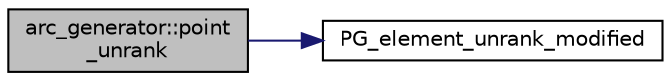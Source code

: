 digraph "arc_generator::point_unrank"
{
  edge [fontname="Helvetica",fontsize="10",labelfontname="Helvetica",labelfontsize="10"];
  node [fontname="Helvetica",fontsize="10",shape=record];
  rankdir="LR";
  Node2618 [label="arc_generator::point\l_unrank",height=0.2,width=0.4,color="black", fillcolor="grey75", style="filled", fontcolor="black"];
  Node2618 -> Node2619 [color="midnightblue",fontsize="10",style="solid",fontname="Helvetica"];
  Node2619 [label="PG_element_unrank_modified",height=0.2,width=0.4,color="black", fillcolor="white", style="filled",URL="$d4/d67/geometry_8h.html#a83ae9b605d496f6a90345303f6efae64"];
}
